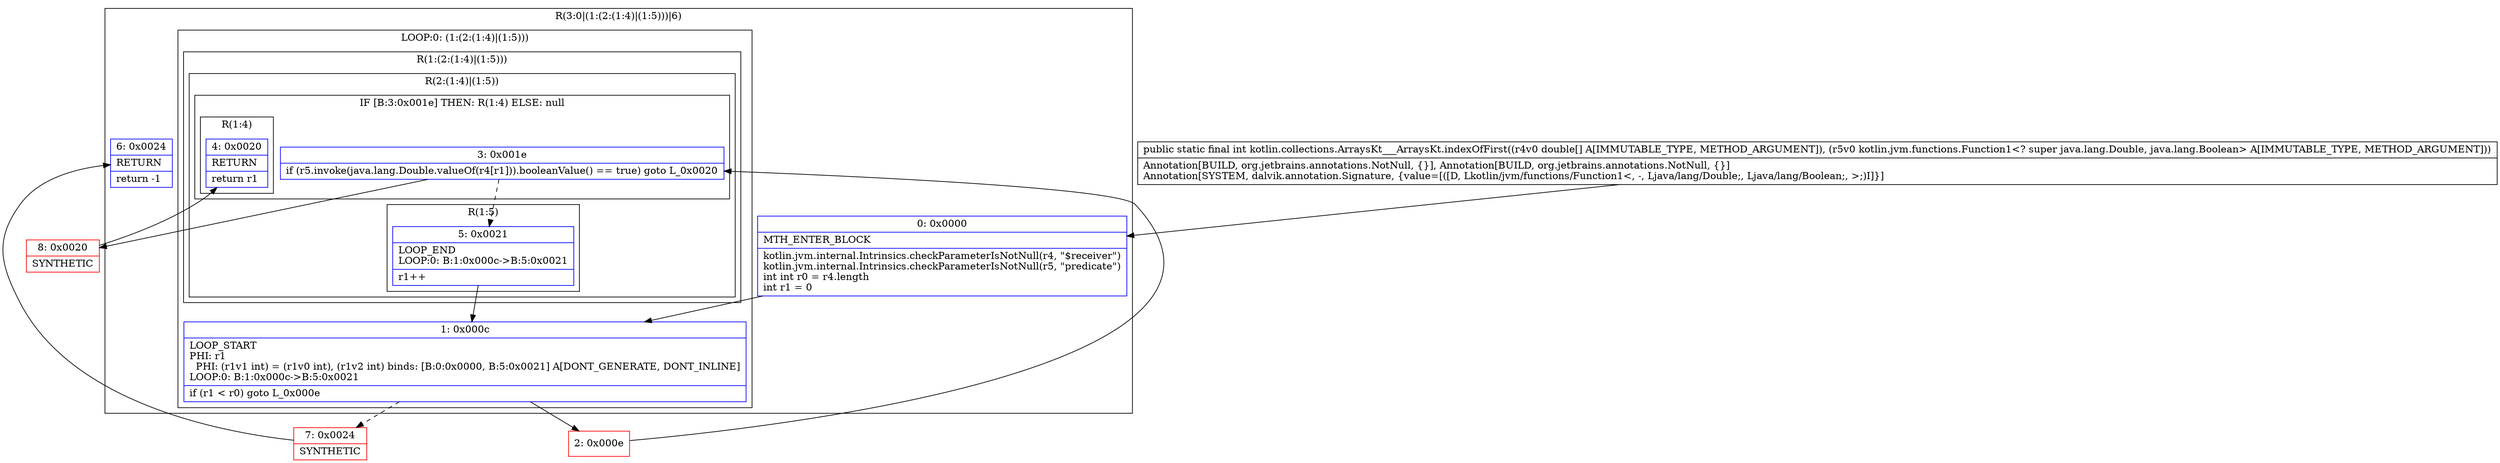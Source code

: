 digraph "CFG forkotlin.collections.ArraysKt___ArraysKt.indexOfFirst([DLkotlin\/jvm\/functions\/Function1;)I" {
subgraph cluster_Region_34971813 {
label = "R(3:0|(1:(2:(1:4)|(1:5)))|6)";
node [shape=record,color=blue];
Node_0 [shape=record,label="{0\:\ 0x0000|MTH_ENTER_BLOCK\l|kotlin.jvm.internal.Intrinsics.checkParameterIsNotNull(r4, \"$receiver\")\lkotlin.jvm.internal.Intrinsics.checkParameterIsNotNull(r5, \"predicate\")\lint int r0 = r4.length\lint r1 = 0\l}"];
subgraph cluster_LoopRegion_1061695085 {
label = "LOOP:0: (1:(2:(1:4)|(1:5)))";
node [shape=record,color=blue];
Node_1 [shape=record,label="{1\:\ 0x000c|LOOP_START\lPHI: r1 \l  PHI: (r1v1 int) = (r1v0 int), (r1v2 int) binds: [B:0:0x0000, B:5:0x0021] A[DONT_GENERATE, DONT_INLINE]\lLOOP:0: B:1:0x000c\-\>B:5:0x0021\l|if (r1 \< r0) goto L_0x000e\l}"];
subgraph cluster_Region_30957230 {
label = "R(1:(2:(1:4)|(1:5)))";
node [shape=record,color=blue];
subgraph cluster_Region_2135866738 {
label = "R(2:(1:4)|(1:5))";
node [shape=record,color=blue];
subgraph cluster_IfRegion_850087229 {
label = "IF [B:3:0x001e] THEN: R(1:4) ELSE: null";
node [shape=record,color=blue];
Node_3 [shape=record,label="{3\:\ 0x001e|if (r5.invoke(java.lang.Double.valueOf(r4[r1])).booleanValue() == true) goto L_0x0020\l}"];
subgraph cluster_Region_487899973 {
label = "R(1:4)";
node [shape=record,color=blue];
Node_4 [shape=record,label="{4\:\ 0x0020|RETURN\l|return r1\l}"];
}
}
subgraph cluster_Region_194573783 {
label = "R(1:5)";
node [shape=record,color=blue];
Node_5 [shape=record,label="{5\:\ 0x0021|LOOP_END\lLOOP:0: B:1:0x000c\-\>B:5:0x0021\l|r1++\l}"];
}
}
}
}
Node_6 [shape=record,label="{6\:\ 0x0024|RETURN\l|return \-1\l}"];
}
Node_2 [shape=record,color=red,label="{2\:\ 0x000e}"];
Node_7 [shape=record,color=red,label="{7\:\ 0x0024|SYNTHETIC\l}"];
Node_8 [shape=record,color=red,label="{8\:\ 0x0020|SYNTHETIC\l}"];
MethodNode[shape=record,label="{public static final int kotlin.collections.ArraysKt___ArraysKt.indexOfFirst((r4v0 double[] A[IMMUTABLE_TYPE, METHOD_ARGUMENT]), (r5v0 kotlin.jvm.functions.Function1\<? super java.lang.Double, java.lang.Boolean\> A[IMMUTABLE_TYPE, METHOD_ARGUMENT]))  | Annotation[BUILD, org.jetbrains.annotations.NotNull, \{\}], Annotation[BUILD, org.jetbrains.annotations.NotNull, \{\}]\lAnnotation[SYSTEM, dalvik.annotation.Signature, \{value=[([D, Lkotlin\/jvm\/functions\/Function1\<, \-, Ljava\/lang\/Double;, Ljava\/lang\/Boolean;, \>;)I]\}]\l}"];
MethodNode -> Node_0;
Node_0 -> Node_1;
Node_1 -> Node_2;
Node_1 -> Node_7[style=dashed];
Node_3 -> Node_5[style=dashed];
Node_3 -> Node_8;
Node_5 -> Node_1;
Node_2 -> Node_3;
Node_7 -> Node_6;
Node_8 -> Node_4;
}

